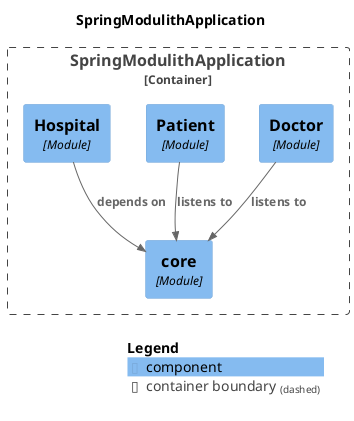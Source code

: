 @startuml
set separator none
title SpringModulithApplication

top to bottom direction

!include <C4/C4>
!include <C4/C4_Context>
!include <C4/C4_Component>

Container_Boundary("SpringModulithApplication.SpringModulithApplication_boundary", "SpringModulithApplication", $tags="") {
  Component(SpringModulithApplication.SpringModulithApplication.Doctor, "Doctor", $techn="Module", $descr="", $tags="", $link="")
  Component(SpringModulithApplication.SpringModulithApplication.core, "core", $techn="Module", $descr="", $tags="", $link="")
  Component(SpringModulithApplication.SpringModulithApplication.Patient, "Patient", $techn="Module", $descr="", $tags="", $link="")
  Component(SpringModulithApplication.SpringModulithApplication.Hospital, "Hospital", $techn="Module", $descr="", $tags="", $link="")
}

Rel(SpringModulithApplication.SpringModulithApplication.Patient, SpringModulithApplication.SpringModulithApplication.core, "listens to", $techn="", $tags="", $link="")
Rel(SpringModulithApplication.SpringModulithApplication.Doctor, SpringModulithApplication.SpringModulithApplication.core, "listens to", $techn="", $tags="", $link="")
Rel(SpringModulithApplication.SpringModulithApplication.Hospital, SpringModulithApplication.SpringModulithApplication.core, "depends on", $techn="", $tags="", $link="")

SHOW_LEGEND(true)
@enduml